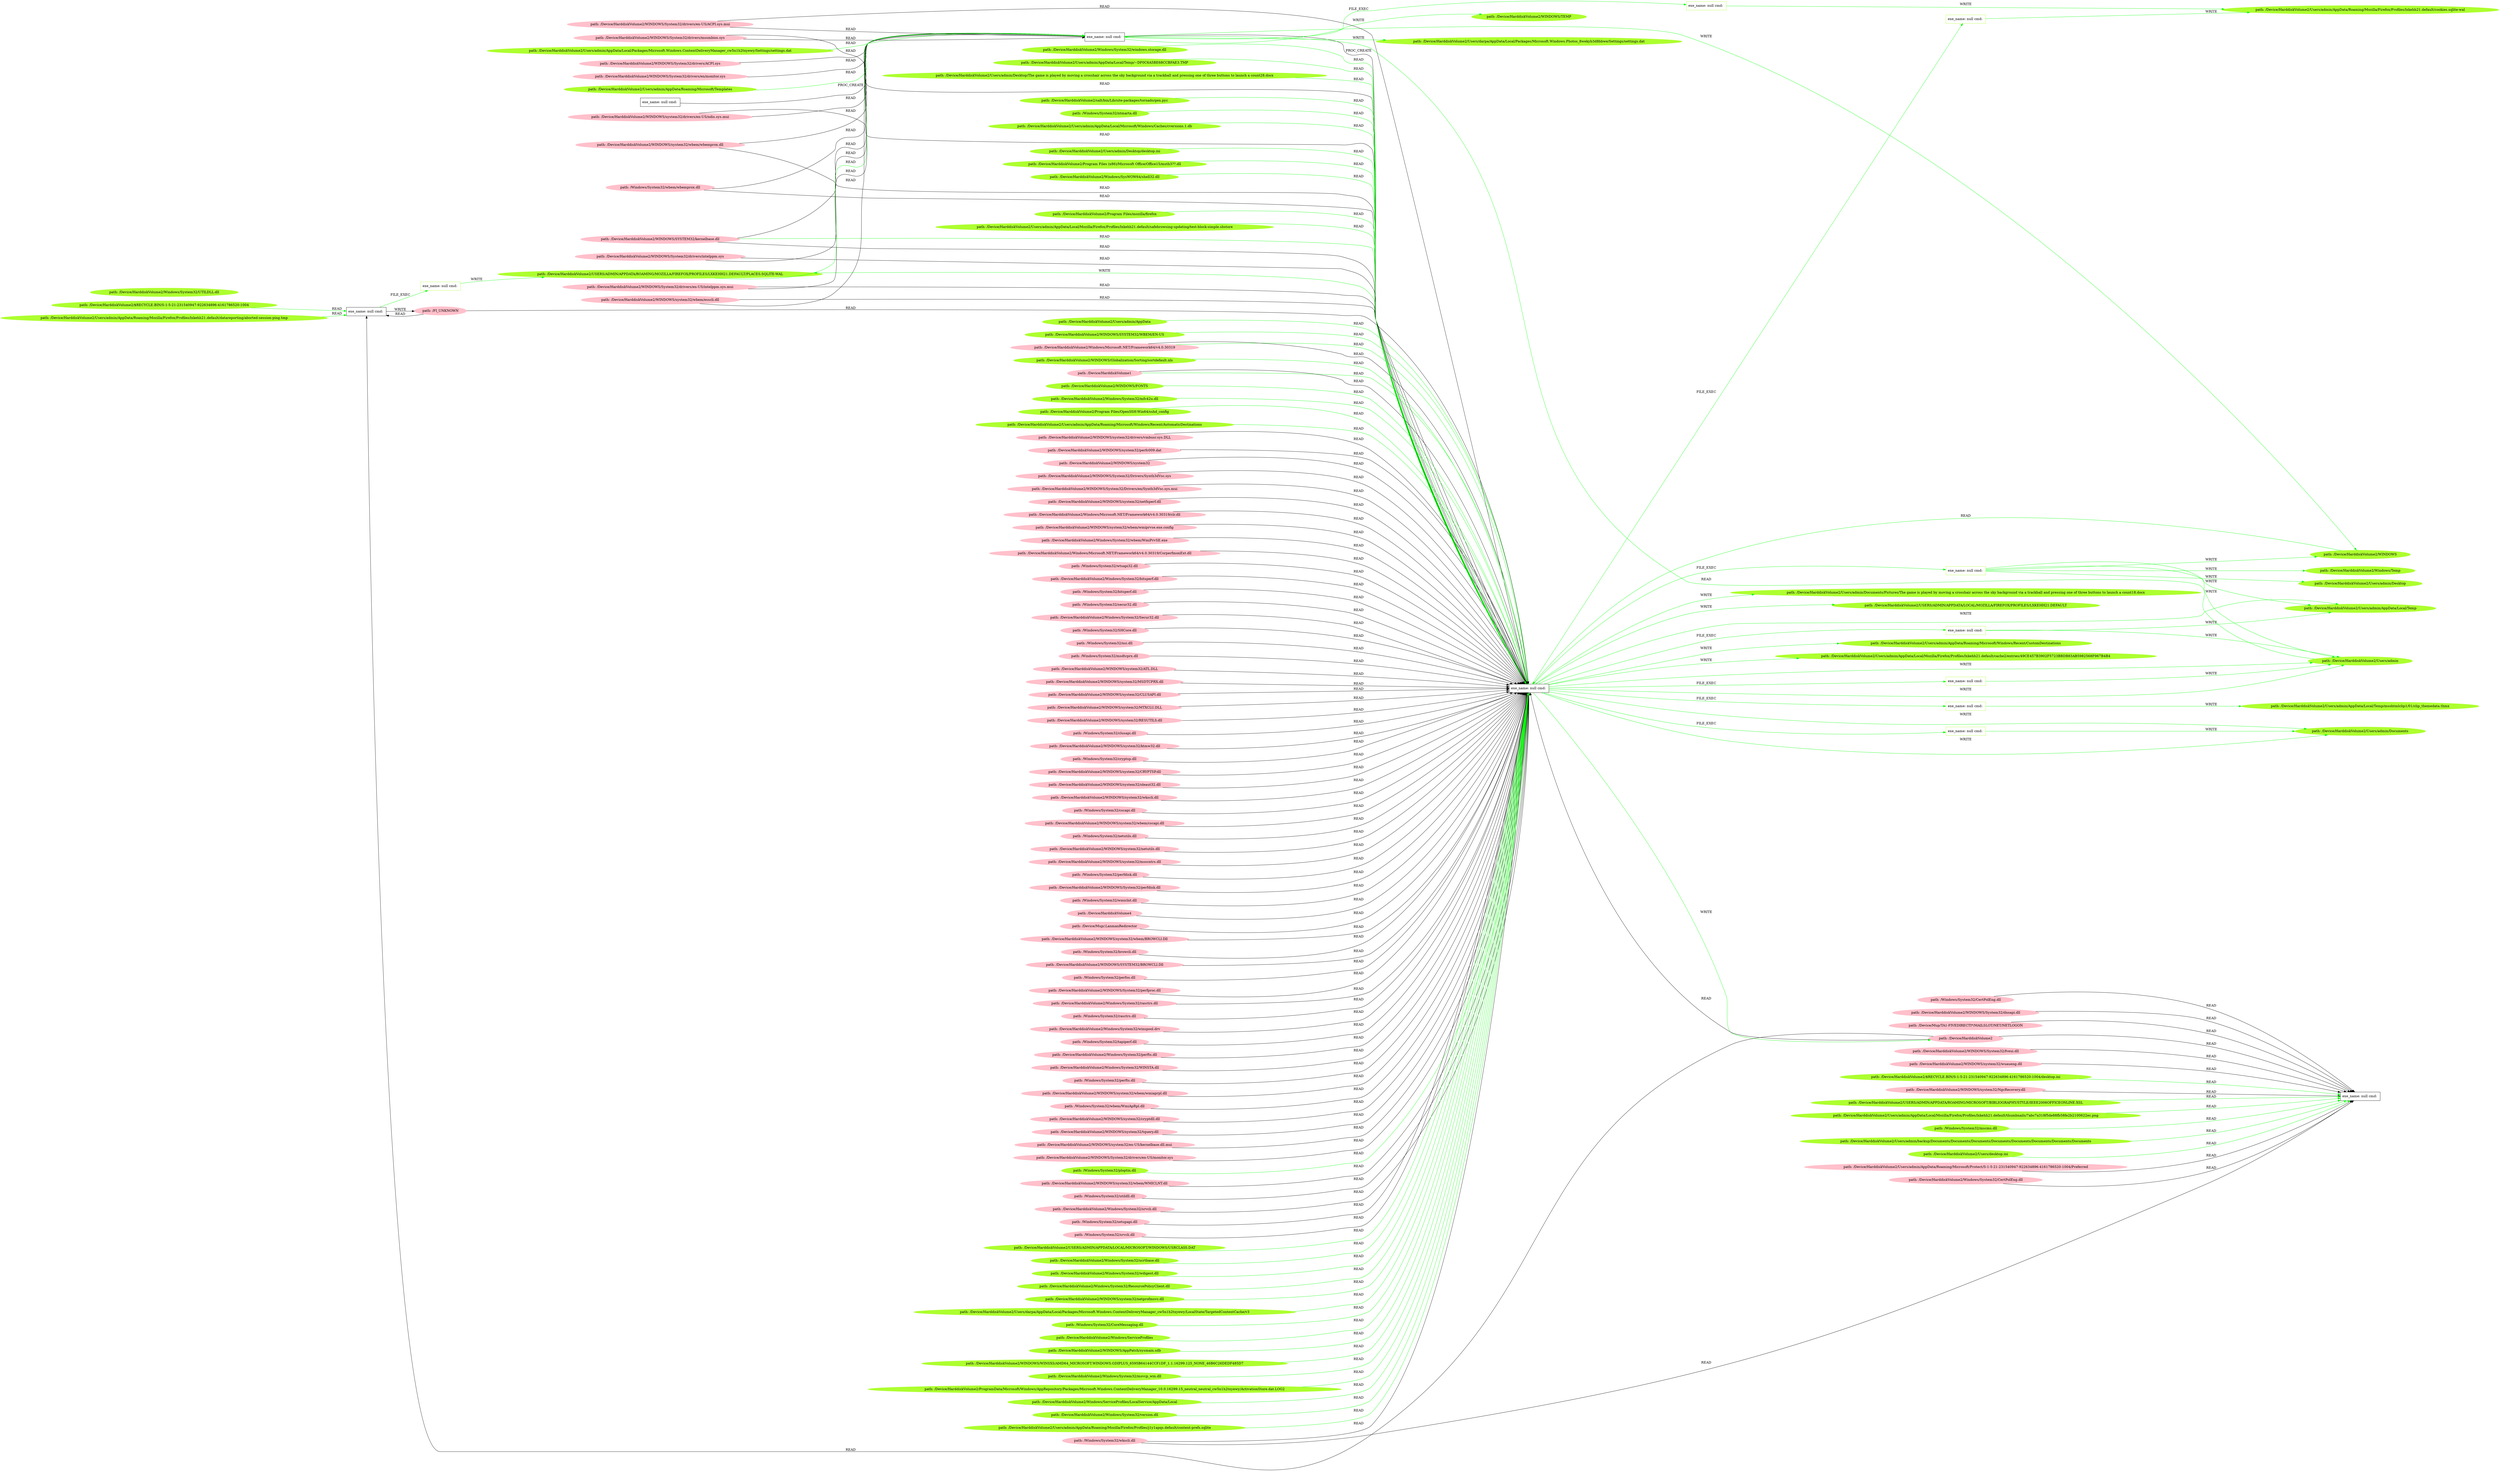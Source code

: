 digraph {
	rankdir=LR
	25 [label="exe_name: null cmd: " color=black shape=box style=solid]
	226 [label="exe_name: null cmd: " color=greenyellow shape=box style=solid]
	25 -> 226 [label=FILE_EXEC color=green]
	26 [label="exe_name: null cmd: " color=black shape=box style=solid]
	229 [label="exe_name: null cmd: " color=greenyellow shape=box style=solid]
	26 -> 229 [label=FILE_EXEC color=green]
	32 [label="exe_name: null cmd: " color=black shape=box style=solid]
	246 [label="exe_name: null cmd: " color=greenyellow shape=box style=solid]
	32 -> 246 [label=FILE_EXEC color=green]
	32 [label="exe_name: null cmd: " color=black shape=box style=solid]
	253 [label="exe_name: null cmd: " color=greenyellow shape=box style=solid]
	32 -> 253 [label=FILE_EXEC color=green]
	32 [label="exe_name: null cmd: " color=black shape=box style=solid]
	257 [label="exe_name: null cmd: " color=greenyellow shape=box style=solid]
	32 -> 257 [label=FILE_EXEC color=green]
	32 [label="exe_name: null cmd: " color=black shape=box style=solid]
	284 [label="exe_name: null cmd: " color=greenyellow shape=box style=solid]
	32 -> 284 [label=FILE_EXEC color=green]
	32 [label="exe_name: null cmd: " color=black shape=box style=solid]
	291 [label="exe_name: null cmd: " color=greenyellow shape=box style=solid]
	32 -> 291 [label=FILE_EXEC color=green]
	32 [label="exe_name: null cmd: " color=black shape=box style=solid]
	300 [label="exe_name: null cmd: " color=greenyellow shape=box style=solid]
	32 -> 300 [label=FILE_EXEC color=green]
	298 [label="path: /Device/HarddiskVolume2/Users/admin/AppData" color=greenyellow shape=oval style=filled]
	32 [label="exe_name: null cmd: " color=black shape=box style=solid]
	298 -> 32 [label=READ color=green]
	224 [label="path: /Device/HarddiskVolume2/$RECYCLE.BIN/S-1-5-21-231540947-922634896-4161786520-1004" color=greenyellow shape=oval style=filled]
	25 [label="exe_name: null cmd: " color=black shape=box style=solid]
	224 -> 25 [label=READ color=green]
	199 [label="path: /Device/HarddiskVolume2/WINDOWS/SYSTEM32/kernelbase.dll" color=pink shape=oval style=filled]
	32 [label="exe_name: null cmd: " color=black shape=box style=solid]
	199 -> 32 [label=READ color=green]
	282 [label="path: /Device/HarddiskVolume2/WINDOWS/SYSTEM32/WBEM/EN-US" color=greenyellow shape=oval style=filled]
	32 [label="exe_name: null cmd: " color=black shape=box style=solid]
	282 -> 32 [label=READ color=green]
	87 [label="exe_name: null cmd: " color=black shape=box style=solid]
	26 [label="exe_name: null cmd: " color=black shape=box style=solid]
	87 -> 26 [label=PROC_CREATE color=black]
	235 [label="path: /Device/HarddiskVolume2/Users/admin/AppData/Local/Packages/Microsoft.Windows.ContentDeliveryManager_cw5n1h2txyewy/Settings/settings.dat" color=greenyellow shape=oval style=filled]
	26 [label="exe_name: null cmd: " color=black shape=box style=solid]
	235 -> 26 [label=READ color=green]
	57 [label="path: /Device/HarddiskVolume2/Windows/Microsoft.NET/Framework64/v4.0.30319" color=pink shape=oval style=filled]
	32 [label="exe_name: null cmd: " color=black shape=box style=solid]
	57 -> 32 [label=READ color=green]
	162 [label="path: /Device/HarddiskVolume2/WINDOWS/system32/wbem/wbemprox.dll" color=pink shape=oval style=filled]
	26 [label="exe_name: null cmd: " color=black shape=box style=solid]
	162 -> 26 [label=READ color=black]
	178 [label="path: /Windows/System32/wbem/wbemprox.dll" color=pink shape=oval style=filled]
	26 [label="exe_name: null cmd: " color=black shape=box style=solid]
	178 -> 26 [label=READ color=black]
	199 [label="path: /Device/HarddiskVolume2/WINDOWS/SYSTEM32/kernelbase.dll" color=pink shape=oval style=filled]
	26 [label="exe_name: null cmd: " color=black shape=box style=solid]
	199 -> 26 [label=READ color=black]
	205 [label="path: /Device/HarddiskVolume2/WINDOWS/System32/drivers/en-US/ACPI.sys.mui" color=pink shape=oval style=filled]
	26 [label="exe_name: null cmd: " color=black shape=box style=solid]
	205 -> 26 [label=READ color=black]
	208 [label="path: /Device/HarddiskVolume2/WINDOWS/System32/drivers/ACPI.sys" color=pink shape=oval style=filled]
	26 [label="exe_name: null cmd: " color=black shape=box style=solid]
	208 -> 26 [label=READ color=black]
	149 [label="path: /Device/HarddiskVolume2/WINDOWS/System32/drivers/mssmbios.sys" color=pink shape=oval style=filled]
	26 [label="exe_name: null cmd: " color=black shape=box style=solid]
	149 -> 26 [label=READ color=black]
	170 [label="path: /Device/HarddiskVolume2/WINDOWS/system32/drivers/en-US/ndis.sys.mui" color=pink shape=oval style=filled]
	26 [label="exe_name: null cmd: " color=black shape=box style=solid]
	170 -> 26 [label=READ color=black]
	168 [label="path: /Device/HarddiskVolume2/WINDOWS/System32/drivers/intelppm.sys" color=pink shape=oval style=filled]
	26 [label="exe_name: null cmd: " color=black shape=box style=solid]
	168 -> 26 [label=READ color=black]
	203 [label="path: /Device/HarddiskVolume2/WINDOWS/System32/drivers/en-US/intelppm.sys.mui" color=pink shape=oval style=filled]
	26 [label="exe_name: null cmd: " color=black shape=box style=solid]
	203 -> 26 [label=READ color=black]
	166 [label="path: /Device/HarddiskVolume2/WINDOWS/System32/drivers/en/monitor.sys" color=pink shape=oval style=filled]
	26 [label="exe_name: null cmd: " color=black shape=box style=solid]
	166 -> 26 [label=READ color=black]
	222 [label="path: /Device/HarddiskVolume2/Users/admin/backup/Documents/Documents/Documents/Documents/Documents/Documents/Documents/Documents" color=greenyellow shape=oval style=filled]
	24 [label="exe_name: null cmd: " color=black shape=box style=solid]
	222 -> 24 [label=READ color=green]
	283 [label="path: /Device/HarddiskVolume2/WINDOWS/Globalization/Sorting/sortdefault.nls" color=greenyellow shape=oval style=filled]
	32 [label="exe_name: null cmd: " color=black shape=box style=solid]
	283 -> 32 [label=READ color=green]
	196 [label="path: /Device/HarddiskVolume2" color=pink shape=oval style=filled]
	24 [label="exe_name: null cmd: " color=black shape=box style=solid]
	196 -> 24 [label=READ color=black]
	78 [label="path: /Device/HarddiskVolume1" color=pink shape=oval style=filled]
	32 [label="exe_name: null cmd: " color=black shape=box style=solid]
	78 -> 32 [label=READ color=green]
	174 [label="path: /Device/HarddiskVolume2/WINDOWS/system32/wbem/esscli.dll" color=pink shape=oval style=filled]
	26 [label="exe_name: null cmd: " color=black shape=box style=solid]
	174 -> 26 [label=READ color=black]
	218 [label="path: /Device/HarddiskVolume2/Users/desktop.ini" color=greenyellow shape=oval style=filled]
	24 [label="exe_name: null cmd: " color=black shape=box style=solid]
	218 -> 24 [label=READ color=green]
	210 [label="path: /Device/HarddiskVolume2/Users/admin/AppData/Roaming/Microsoft/Protect/S-1-5-21-231540947-922634896-4161786520-1004/Preferred" color=pink shape=oval style=filled]
	24 [label="exe_name: null cmd: " color=black shape=box style=solid]
	210 -> 24 [label=READ color=black]
	260 [label="path: /Device/HarddiskVolume2/WINDOWS/FONTS" color=greenyellow shape=oval style=filled]
	32 [label="exe_name: null cmd: " color=black shape=box style=solid]
	260 -> 32 [label=READ color=green]
	294 [label="path: /Device/HarddiskVolume2/Windows/System32/mfc42u.dll" color=greenyellow shape=oval style=filled]
	32 [label="exe_name: null cmd: " color=black shape=box style=solid]
	294 -> 32 [label=READ color=green]
	287 [label="path: /Device/HarddiskVolume2/Program Files/OpenSSH-Win64/sshd_config" color=greenyellow shape=oval style=filled]
	32 [label="exe_name: null cmd: " color=black shape=box style=solid]
	287 -> 32 [label=READ color=green]
	68 [label="path: /Device/HarddiskVolume2/Windows/System32/CertPolEng.dll" color=pink shape=oval style=filled]
	24 [label="exe_name: null cmd: " color=black shape=box style=solid]
	68 -> 24 [label=READ color=black]
	72 [label="path: /Windows/System32/CertPolEng.dll" color=pink shape=oval style=filled]
	24 [label="exe_name: null cmd: " color=black shape=box style=solid]
	72 -> 24 [label=READ color=black]
	192 [label="path: /Device/HarddiskVolume2/WINDOWS/System32/dnsapi.dll" color=pink shape=oval style=filled]
	24 [label="exe_name: null cmd: " color=black shape=box style=solid]
	192 -> 24 [label=READ color=black]
	118 [label="path: /Device/HarddiskVolume2/WINDOWS/System32/fveui.dll" color=pink shape=oval style=filled]
	24 [label="exe_name: null cmd: " color=black shape=box style=solid]
	118 -> 24 [label=READ color=black]
	116 [label="path: /Device/HarddiskVolume2/WINDOWS/system32/wuaueng.dll" color=pink shape=oval style=filled]
	24 [label="exe_name: null cmd: " color=black shape=box style=solid]
	116 -> 24 [label=READ color=black]
	114 [label="path: /Device/HarddiskVolume2/WINDOWS/system32/NgcRecovery.dll" color=pink shape=oval style=filled]
	24 [label="exe_name: null cmd: " color=black shape=box style=solid]
	114 -> 24 [label=READ color=black]
	201 [label="path: /Windows/System32/wkscli.dll" color=pink shape=oval style=filled]
	24 [label="exe_name: null cmd: " color=black shape=box style=solid]
	201 -> 24 [label=READ color=black]
	157 [label="path: /Device/Mup/TA1-FIVEDIRECTI*/MAILSLOT/NET/NETLOGON" color=pink shape=oval style=filled]
	24 [label="exe_name: null cmd: " color=black shape=box style=solid]
	157 -> 24 [label=READ color=black]
	26 [label="exe_name: null cmd: " color=black shape=box style=solid]
	32 [label="exe_name: null cmd: " color=black shape=box style=solid]
	26 -> 32 [label=PROC_CREATE color=black]
	242 [label="path: /Device/HarddiskVolume2/Users/admin/AppData/Roaming/Microsoft/Windows/Recent/AutomaticDestinations" color=greenyellow shape=oval style=filled]
	32 [label="exe_name: null cmd: " color=black shape=box style=solid]
	242 -> 32 [label=READ color=green]
	196 [label="path: /Device/HarddiskVolume2" color=pink shape=oval style=filled]
	25 [label="exe_name: null cmd: " color=black shape=box style=solid]
	196 -> 25 [label=READ color=black]
	223 [label="path: /Device/HarddiskVolume2/$RECYCLE.BIN/S-1-5-21-231540947-922634896-4161786520-1004/desktop.ini" color=greenyellow shape=oval style=filled]
	24 [label="exe_name: null cmd: " color=black shape=box style=solid]
	223 -> 24 [label=READ color=green]
	25 [label="exe_name: null cmd: " color=black shape=box style=solid]
	180 [label="path: /FI_UNKNOWN" color=pink shape=oval style=filled]
	25 -> 180 [label=WRITE color=black]
	180 [label="path: /FI_UNKNOWN" color=pink shape=oval style=filled]
	25 [label="exe_name: null cmd: " color=black shape=box style=solid]
	180 -> 25 [label=READ color=black]
	231 [label="path: /Device/HarddiskVolume2/WINDOWS" color=greenyellow shape=oval style=filled]
	32 [label="exe_name: null cmd: " color=black shape=box style=solid]
	231 -> 32 [label=READ color=green]
	23 [label="path: /Device/HarddiskVolume2/WINDOWS/system32/drivers/vmbusr.sys.DLL" color=pink shape=oval style=filled]
	32 [label="exe_name: null cmd: " color=black shape=box style=solid]
	23 -> 32 [label=READ color=black]
	13 [label="path: /Device/HarddiskVolume2/WINDOWS/system32/perfc009.dat" color=pink shape=oval style=filled]
	32 [label="exe_name: null cmd: " color=black shape=box style=solid]
	13 -> 32 [label=READ color=black]
	123 [label="path: /Device/HarddiskVolume2/WINDOWS/system32" color=pink shape=oval style=filled]
	32 [label="exe_name: null cmd: " color=black shape=box style=solid]
	123 -> 32 [label=READ color=black]
	40 [label="path: /Device/HarddiskVolume2/WINDOWS/System32/Drivers/Synth3dVsc.sys" color=pink shape=oval style=filled]
	32 [label="exe_name: null cmd: " color=black shape=box style=solid]
	40 -> 32 [label=READ color=black]
	18 [label="path: /Device/HarddiskVolume2/WINDOWS/System32/Drivers/en/Synth3dVsc.sys.mui" color=pink shape=oval style=filled]
	32 [label="exe_name: null cmd: " color=black shape=box style=solid]
	18 -> 32 [label=READ color=black]
	51 [label="path: /Device/HarddiskVolume2/WINDOWS/system32/netfxperf.dll" color=pink shape=oval style=filled]
	32 [label="exe_name: null cmd: " color=black shape=box style=solid]
	51 -> 32 [label=READ color=black]
	37 [label="path: /Device/HarddiskVolume2/Windows/Microsoft.NET/Framework64/v4.0.30319/clr.dll" color=pink shape=oval style=filled]
	32 [label="exe_name: null cmd: " color=black shape=box style=solid]
	37 -> 32 [label=READ color=black]
	112 [label="path: /Device/HarddiskVolume2/WINDOWS/system32/wbem/wmiprvse.exe.config" color=pink shape=oval style=filled]
	32 [label="exe_name: null cmd: " color=black shape=box style=solid]
	112 -> 32 [label=READ color=black]
	12 [label="path: /Device/HarddiskVolume2/Windows/System32/wbem/WmiPrvSE.exe" color=pink shape=oval style=filled]
	32 [label="exe_name: null cmd: " color=black shape=box style=solid]
	12 -> 32 [label=READ color=black]
	57 [label="path: /Device/HarddiskVolume2/Windows/Microsoft.NET/Framework64/v4.0.30319" color=pink shape=oval style=filled]
	32 [label="exe_name: null cmd: " color=black shape=box style=solid]
	57 -> 32 [label=READ color=black]
	125 [label="path: /Device/HarddiskVolume2/Windows/Microsoft.NET/Framework64/v4.0.30319/CorperfmonExt.dll" color=pink shape=oval style=filled]
	32 [label="exe_name: null cmd: " color=black shape=box style=solid]
	125 -> 32 [label=READ color=black]
	3 [label="path: /Windows/System32/wtsapi32.dll" color=pink shape=oval style=filled]
	32 [label="exe_name: null cmd: " color=black shape=box style=solid]
	3 -> 32 [label=READ color=black]
	103 [label="path: /Device/HarddiskVolume2/Windows/System32/bitsperf.dll" color=pink shape=oval style=filled]
	32 [label="exe_name: null cmd: " color=black shape=box style=solid]
	103 -> 32 [label=READ color=black]
	135 [label="path: /Windows/System32/bitsperf.dll" color=pink shape=oval style=filled]
	32 [label="exe_name: null cmd: " color=black shape=box style=solid]
	135 -> 32 [label=READ color=black]
	98 [label="path: /Windows/System32/secur32.dll" color=pink shape=oval style=filled]
	32 [label="exe_name: null cmd: " color=black shape=box style=solid]
	98 -> 32 [label=READ color=black]
	139 [label="path: /Device/HarddiskVolume2/Windows/System32/Secur32.dll" color=pink shape=oval style=filled]
	32 [label="exe_name: null cmd: " color=black shape=box style=solid]
	139 -> 32 [label=READ color=black]
	137 [label="path: /Windows/System32/SHCore.dll" color=pink shape=oval style=filled]
	32 [label="exe_name: null cmd: " color=black shape=box style=solid]
	137 -> 32 [label=READ color=black]
	61 [label="path: /Windows/System32/nsi.dll" color=pink shape=oval style=filled]
	32 [label="exe_name: null cmd: " color=black shape=box style=solid]
	61 -> 32 [label=READ color=black]
	88 [label="path: /Windows/System32/msdtcprx.dll" color=pink shape=oval style=filled]
	32 [label="exe_name: null cmd: " color=black shape=box style=solid]
	88 -> 32 [label=READ color=black]
	148 [label="path: /Device/HarddiskVolume2/WINDOWS/system32/ATL.DLL" color=pink shape=oval style=filled]
	32 [label="exe_name: null cmd: " color=black shape=box style=solid]
	148 -> 32 [label=READ color=black]
	49 [label="path: /Device/HarddiskVolume2/WINDOWS/system32/MSDTCPRX.dll" color=pink shape=oval style=filled]
	32 [label="exe_name: null cmd: " color=black shape=box style=solid]
	49 -> 32 [label=READ color=black]
	15 [label="path: /Device/HarddiskVolume2/WINDOWS/system32/CLUSAPI.dll" color=pink shape=oval style=filled]
	32 [label="exe_name: null cmd: " color=black shape=box style=solid]
	15 -> 32 [label=READ color=black]
	56 [label="path: /Device/HarddiskVolume2/WINDOWS/system32/MTXCLU.DLL" color=pink shape=oval style=filled]
	32 [label="exe_name: null cmd: " color=black shape=box style=solid]
	56 -> 32 [label=READ color=black]
	60 [label="path: /Device/HarddiskVolume2/WINDOWS/system32/RESUTILS.dll" color=pink shape=oval style=filled]
	32 [label="exe_name: null cmd: " color=black shape=box style=solid]
	60 -> 32 [label=READ color=black]
	106 [label="path: /Windows/System32/clusapi.dll" color=pink shape=oval style=filled]
	32 [label="exe_name: null cmd: " color=black shape=box style=solid]
	106 -> 32 [label=READ color=black]
	110 [label="path: /Device/HarddiskVolume2/WINDOWS/system32/ktmw32.dll" color=pink shape=oval style=filled]
	32 [label="exe_name: null cmd: " color=black shape=box style=solid]
	110 -> 32 [label=READ color=black]
	124 [label="path: /Windows/System32/cryptsp.dll" color=pink shape=oval style=filled]
	32 [label="exe_name: null cmd: " color=black shape=box style=solid]
	124 -> 32 [label=READ color=black]
	132 [label="path: /Device/HarddiskVolume2/WINDOWS/system32/CRYPTSP.dll" color=pink shape=oval style=filled]
	32 [label="exe_name: null cmd: " color=black shape=box style=solid]
	132 -> 32 [label=READ color=black]
	136 [label="path: /Device/HarddiskVolume2/WINDOWS/system32/oleaut32.dll" color=pink shape=oval style=filled]
	32 [label="exe_name: null cmd: " color=black shape=box style=solid]
	136 -> 32 [label=READ color=black]
	199 [label="path: /Device/HarddiskVolume2/WINDOWS/SYSTEM32/kernelbase.dll" color=pink shape=oval style=filled]
	32 [label="exe_name: null cmd: " color=black shape=box style=solid]
	199 -> 32 [label=READ color=black]
	173 [label="path: /Device/HarddiskVolume2/WINDOWS/system32/wkscli.dll" color=pink shape=oval style=filled]
	32 [label="exe_name: null cmd: " color=black shape=box style=solid]
	173 -> 32 [label=READ color=black]
	201 [label="path: /Windows/System32/wkscli.dll" color=pink shape=oval style=filled]
	32 [label="exe_name: null cmd: " color=black shape=box style=solid]
	201 -> 32 [label=READ color=black]
	14 [label="path: /Windows/System32/cscapi.dll" color=pink shape=oval style=filled]
	32 [label="exe_name: null cmd: " color=black shape=box style=solid]
	14 -> 32 [label=READ color=black]
	69 [label="path: /Device/HarddiskVolume2/WINDOWS/system32/wbem/cscapi.dll" color=pink shape=oval style=filled]
	32 [label="exe_name: null cmd: " color=black shape=box style=solid]
	69 -> 32 [label=READ color=black]
	117 [label="path: /Windows/System32/netutils.dll" color=pink shape=oval style=filled]
	32 [label="exe_name: null cmd: " color=black shape=box style=solid]
	117 -> 32 [label=READ color=black]
	67 [label="path: /Device/HarddiskVolume2/WINDOWS/system32/netutils.dll" color=pink shape=oval style=filled]
	32 [label="exe_name: null cmd: " color=black shape=box style=solid]
	67 -> 32 [label=READ color=black]
	48 [label="path: /Device/HarddiskVolume2/WINDOWS/system32/msscntrs.dll" color=pink shape=oval style=filled]
	32 [label="exe_name: null cmd: " color=black shape=box style=solid]
	48 -> 32 [label=READ color=black]
	122 [label="path: /Windows/System32/perfdisk.dll" color=pink shape=oval style=filled]
	32 [label="exe_name: null cmd: " color=black shape=box style=solid]
	122 -> 32 [label=READ color=black]
	31 [label="path: /Device/HarddiskVolume2/WINDOWS/System32/perfdisk.dll" color=pink shape=oval style=filled]
	32 [label="exe_name: null cmd: " color=black shape=box style=solid]
	31 -> 32 [label=READ color=black]
	105 [label="path: /Windows/System32/wmiclnt.dll" color=pink shape=oval style=filled]
	32 [label="exe_name: null cmd: " color=black shape=box style=solid]
	105 -> 32 [label=READ color=black]
	78 [label="path: /Device/HarddiskVolume1" color=pink shape=oval style=filled]
	32 [label="exe_name: null cmd: " color=black shape=box style=solid]
	78 -> 32 [label=READ color=black]
	126 [label="path: /Device/HarddiskVolume4" color=pink shape=oval style=filled]
	32 [label="exe_name: null cmd: " color=black shape=box style=solid]
	126 -> 32 [label=READ color=black]
	196 [label="path: /Device/HarddiskVolume2" color=pink shape=oval style=filled]
	32 [label="exe_name: null cmd: " color=black shape=box style=solid]
	196 -> 32 [label=READ color=black]
	16 [label="path: /Device/Mup/;LanmanRedirector" color=pink shape=oval style=filled]
	32 [label="exe_name: null cmd: " color=black shape=box style=solid]
	16 -> 32 [label=READ color=black]
	180 [label="path: /FI_UNKNOWN" color=pink shape=oval style=filled]
	32 [label="exe_name: null cmd: " color=black shape=box style=solid]
	180 -> 32 [label=READ color=black]
	131 [label="path: /Device/HarddiskVolume2/WINDOWS/system32/wbem/BROWCLI.Dll" color=pink shape=oval style=filled]
	32 [label="exe_name: null cmd: " color=black shape=box style=solid]
	131 -> 32 [label=READ color=black]
	101 [label="path: /Windows/System32/browcli.dll" color=pink shape=oval style=filled]
	32 [label="exe_name: null cmd: " color=black shape=box style=solid]
	101 -> 32 [label=READ color=black]
	104 [label="path: /Device/HarddiskVolume2/WINDOWS/SYSTEM32/BROWCLI.Dll" color=pink shape=oval style=filled]
	32 [label="exe_name: null cmd: " color=black shape=box style=solid]
	104 -> 32 [label=READ color=black]
	2 [label="path: /Windows/System32/perfos.dll" color=pink shape=oval style=filled]
	32 [label="exe_name: null cmd: " color=black shape=box style=solid]
	2 -> 32 [label=READ color=black]
	188 [label="path: /Device/HarddiskVolume2/WINDOWS/System32/perfproc.dll" color=pink shape=oval style=filled]
	32 [label="exe_name: null cmd: " color=black shape=box style=solid]
	188 -> 32 [label=READ color=black]
	44 [label="path: /Device/HarddiskVolume2/Windows/System32/rasctrs.dll" color=pink shape=oval style=filled]
	32 [label="exe_name: null cmd: " color=black shape=box style=solid]
	44 -> 32 [label=READ color=black]
	83 [label="path: /Windows/System32/rasctrs.dll" color=pink shape=oval style=filled]
	32 [label="exe_name: null cmd: " color=black shape=box style=solid]
	83 -> 32 [label=READ color=black]
	50 [label="path: /Device/HarddiskVolume2/Windows/System32/winspool.drv" color=pink shape=oval style=filled]
	32 [label="exe_name: null cmd: " color=black shape=box style=solid]
	50 -> 32 [label=READ color=black]
	134 [label="path: /Windows/System32/tapiperf.dll" color=pink shape=oval style=filled]
	32 [label="exe_name: null cmd: " color=black shape=box style=solid]
	134 -> 32 [label=READ color=black]
	29 [label="path: /Device/HarddiskVolume2/Windows/System32/perfts.dll" color=pink shape=oval style=filled]
	32 [label="exe_name: null cmd: " color=black shape=box style=solid]
	29 -> 32 [label=READ color=black]
	58 [label="path: /Device/HarddiskVolume2/Windows/System32/WINSTA.dll" color=pink shape=oval style=filled]
	32 [label="exe_name: null cmd: " color=black shape=box style=solid]
	58 -> 32 [label=READ color=black]
	102 [label="path: /Windows/System32/perfts.dll" color=pink shape=oval style=filled]
	32 [label="exe_name: null cmd: " color=black shape=box style=solid]
	102 -> 32 [label=READ color=black]
	27 [label="path: /Device/HarddiskVolume2/WINDOWS/system32/wbem/wmiaprpl.dll" color=pink shape=oval style=filled]
	32 [label="exe_name: null cmd: " color=black shape=box style=solid]
	27 -> 32 [label=READ color=black]
	147 [label="path: /Windows/System32/wbem/WmiApRpl.dll" color=pink shape=oval style=filled]
	32 [label="exe_name: null cmd: " color=black shape=box style=solid]
	147 -> 32 [label=READ color=black]
	96 [label="path: /Device/HarddiskVolume2/WINDOWS/system32/cryptdll.dll" color=pink shape=oval style=filled]
	32 [label="exe_name: null cmd: " color=black shape=box style=solid]
	96 -> 32 [label=READ color=black]
	97 [label="path: /Device/HarddiskVolume2/WINDOWS/system32/tquery.dll" color=pink shape=oval style=filled]
	32 [label="exe_name: null cmd: " color=black shape=box style=solid]
	97 -> 32 [label=READ color=black]
	219 [label="path: /Device/HarddiskVolume2/USERS/ADMIN/APPDATA/ROAMING/MICROSOFT/BIBLIOGRAPHY/STYLE/IEEE2006OFFICEONLINE.XSL" color=greenyellow shape=oval style=filled]
	24 [label="exe_name: null cmd: " color=black shape=box style=solid]
	219 -> 24 [label=READ color=green]
	174 [label="path: /Device/HarddiskVolume2/WINDOWS/system32/wbem/esscli.dll" color=pink shape=oval style=filled]
	32 [label="exe_name: null cmd: " color=black shape=box style=solid]
	174 -> 32 [label=READ color=black]
	162 [label="path: /Device/HarddiskVolume2/WINDOWS/system32/wbem/wbemprox.dll" color=pink shape=oval style=filled]
	32 [label="exe_name: null cmd: " color=black shape=box style=solid]
	162 -> 32 [label=READ color=black]
	178 [label="path: /Windows/System32/wbem/wbemprox.dll" color=pink shape=oval style=filled]
	32 [label="exe_name: null cmd: " color=black shape=box style=solid]
	178 -> 32 [label=READ color=black]
	153 [label="path: /Device/HarddiskVolume2/WINDOWS/system32/en-US/kernelbase.dll.mui" color=pink shape=oval style=filled]
	32 [label="exe_name: null cmd: " color=black shape=box style=solid]
	153 -> 32 [label=READ color=black]
	205 [label="path: /Device/HarddiskVolume2/WINDOWS/System32/drivers/en-US/ACPI.sys.mui" color=pink shape=oval style=filled]
	32 [label="exe_name: null cmd: " color=black shape=box style=solid]
	205 -> 32 [label=READ color=black]
	149 [label="path: /Device/HarddiskVolume2/WINDOWS/System32/drivers/mssmbios.sys" color=pink shape=oval style=filled]
	32 [label="exe_name: null cmd: " color=black shape=box style=solid]
	149 -> 32 [label=READ color=black]
	170 [label="path: /Device/HarddiskVolume2/WINDOWS/system32/drivers/en-US/ndis.sys.mui" color=pink shape=oval style=filled]
	32 [label="exe_name: null cmd: " color=black shape=box style=solid]
	170 -> 32 [label=READ color=black]
	161 [label="path: /Device/HarddiskVolume2/WINDOWS/System32/drivers/en-US/monitor.sys" color=pink shape=oval style=filled]
	32 [label="exe_name: null cmd: " color=black shape=box style=solid]
	161 -> 32 [label=READ color=black]
	168 [label="path: /Device/HarddiskVolume2/WINDOWS/System32/drivers/intelppm.sys" color=pink shape=oval style=filled]
	32 [label="exe_name: null cmd: " color=black shape=box style=solid]
	168 -> 32 [label=READ color=black]
	203 [label="path: /Device/HarddiskVolume2/WINDOWS/System32/drivers/en-US/intelppm.sys.mui" color=pink shape=oval style=filled]
	32 [label="exe_name: null cmd: " color=black shape=box style=solid]
	203 -> 32 [label=READ color=black]
	240 [label="path: /Windows/System32/ploptin.dll" color=greenyellow shape=oval style=filled]
	32 [label="exe_name: null cmd: " color=black shape=box style=solid]
	240 -> 32 [label=READ color=green]
	99 [label="path: /Device/HarddiskVolume2/WINDOWS/system32/wbem/WMICLNT.dll" color=pink shape=oval style=filled]
	32 [label="exe_name: null cmd: " color=black shape=box style=solid]
	99 -> 32 [label=READ color=black]
	75 [label="path: /Windows/System32/utildll.dll" color=pink shape=oval style=filled]
	32 [label="exe_name: null cmd: " color=black shape=box style=solid]
	75 -> 32 [label=READ color=black]
	34 [label="path: /Device/HarddiskVolume2/Windows/System32/srvcli.dll" color=pink shape=oval style=filled]
	32 [label="exe_name: null cmd: " color=black shape=box style=solid]
	34 -> 32 [label=READ color=black]
	54 [label="path: /Windows/System32/setupapi.dll" color=pink shape=oval style=filled]
	32 [label="exe_name: null cmd: " color=black shape=box style=solid]
	54 -> 32 [label=READ color=black]
	108 [label="path: /Windows/System32/srvcli.dll" color=pink shape=oval style=filled]
	32 [label="exe_name: null cmd: " color=black shape=box style=solid]
	108 -> 32 [label=READ color=black]
	278 [label="path: /Device/HarddiskVolume2/USERS/ADMIN/APPDATA/LOCAL/MICROSOFT/WINDOWS/USRCLASS.DAT" color=greenyellow shape=oval style=filled]
	32 [label="exe_name: null cmd: " color=black shape=box style=solid]
	278 -> 32 [label=READ color=green]
	276 [label="path: /Device/HarddiskVolume2/Windows/System32/ucrtbase.dll" color=greenyellow shape=oval style=filled]
	32 [label="exe_name: null cmd: " color=black shape=box style=solid]
	276 -> 32 [label=READ color=green]
	263 [label="path: /Device/HarddiskVolume2/Windows/System32/wdigest.dll" color=greenyellow shape=oval style=filled]
	32 [label="exe_name: null cmd: " color=black shape=box style=solid]
	263 -> 32 [label=READ color=green]
	290 [label="path: /Device/HarddiskVolume2/Windows/System32/ResourcePolicyClient.dll" color=greenyellow shape=oval style=filled]
	32 [label="exe_name: null cmd: " color=black shape=box style=solid]
	290 -> 32 [label=READ color=green]
	238 [label="path: /Device/HarddiskVolume2/WINDOWS/system32/netprofmsvc.dll" color=greenyellow shape=oval style=filled]
	32 [label="exe_name: null cmd: " color=black shape=box style=solid]
	238 -> 32 [label=READ color=green]
	293 [label="path: /Device/HarddiskVolume2/Users/darpa/AppData/Local/Packages/Microsoft.Windows.ContentDeliveryManager_cw5n1h2txyewy/LocalState/TargetedContentCache/v3" color=greenyellow shape=oval style=filled]
	32 [label="exe_name: null cmd: " color=black shape=box style=solid]
	293 -> 32 [label=READ color=green]
	257 [label="exe_name: null cmd: " color=greenyellow shape=box style=solid]
	230 [label="path: /Device/HarddiskVolume2/Users/admin/AppData/Roaming/Mozilla/Firefox/Profiles/lxkehh21.default/cookies.sqlite-wal" color=greenyellow shape=oval style=filled]
	257 -> 230 [label=WRITE color=green]
	32 [label="exe_name: null cmd: " color=black shape=box style=solid]
	196 [label="path: /Device/HarddiskVolume2" color=pink shape=oval style=filled]
	32 -> 196 [label=WRITE color=green]
	221 [label="path: /Device/HarddiskVolume2/Users/admin/AppData/Local/Mozilla/Firefox/Profiles/lxkehh21.default/thumbnails/7abc7a318f5de88fb58fe2b2100622ec.png" color=greenyellow shape=oval style=filled]
	24 [label="exe_name: null cmd: " color=black shape=box style=solid]
	221 -> 24 [label=READ color=green]
	32 [label="exe_name: null cmd: " color=black shape=box style=solid]
	227 [label="path: /Device/HarddiskVolume2/USERS/ADMIN/APPDATA/ROAMING/MOZILLA/FIREFOX/PROFILES/LXKEHH21.DEFAULT/PLACES.SQLITE-WAL" color=greenyellow shape=oval style=filled]
	32 -> 227 [label=WRITE color=green]
	270 [label="path: /Windows/System32/CoreMessaging.dll" color=greenyellow shape=oval style=filled]
	32 [label="exe_name: null cmd: " color=black shape=box style=solid]
	270 -> 32 [label=READ color=green]
	26 [label="exe_name: null cmd: " color=black shape=box style=solid]
	236 [label="path: /Device/HarddiskVolume2/WINDOWS/TEMP" color=greenyellow shape=oval style=filled]
	26 -> 236 [label=WRITE color=green]
	26 [label="exe_name: null cmd: " color=black shape=box style=solid]
	228 [label="path: /Device/HarddiskVolume2/Users/darpa/AppData/Local/Packages/Microsoft.Windows.Photos_8wekyb3d8bbwe/Settings/settings.dat" color=greenyellow shape=oval style=filled]
	26 -> 228 [label=WRITE color=green]
	32 [label="exe_name: null cmd: " color=black shape=box style=solid]
	252 [label="path: /Device/HarddiskVolume2/Users/admin/Documents" color=greenyellow shape=oval style=filled]
	32 -> 252 [label=WRITE color=green]
	239 [label="path: /Device/HarddiskVolume2/Windows/ServiceProfiles" color=greenyellow shape=oval style=filled]
	32 [label="exe_name: null cmd: " color=black shape=box style=solid]
	239 -> 32 [label=READ color=green]
	232 [label="path: /Device/HarddiskVolume2/Users/admin/AppData/Roaming/Microsoft/Templates" color=greenyellow shape=oval style=filled]
	26 [label="exe_name: null cmd: " color=black shape=box style=solid]
	232 -> 26 [label=READ color=green]
	244 [label="path: /Device/HarddiskVolume2/WINDOWS/AppPatch/sysmain.sdb" color=greenyellow shape=oval style=filled]
	32 [label="exe_name: null cmd: " color=black shape=box style=solid]
	244 -> 32 [label=READ color=green]
	265 [label="path: /Device/HarddiskVolume2/WINDOWS/WINSXS/AMD64_MICROSOFT.WINDOWS.GDIPLUS_6595B64144CCF1DF_1.1.16299.125_NONE_46B6C26DEDF485D7" color=greenyellow shape=oval style=filled]
	32 [label="exe_name: null cmd: " color=black shape=box style=solid]
	265 -> 32 [label=READ color=green]
	32 [label="exe_name: null cmd: " color=black shape=box style=solid]
	252 [label="path: /Device/HarddiskVolume2/Users/admin/Documents" color=greenyellow shape=oval style=filled]
	32 -> 252 [label=WRITE color=green]
	271 [label="path: /Device/HarddiskVolume2/Windows/System32/msvcp_win.dll" color=greenyellow shape=oval style=filled]
	32 [label="exe_name: null cmd: " color=black shape=box style=solid]
	271 -> 32 [label=READ color=green]
	267 [label="path: /Device/HarddiskVolume2/ProgramData/Microsoft/Windows/AppRepository/Packages/Microsoft.Windows.ContentDeliveryManager_10.0.16299.15_neutral_neutral_cw5n1h2txyewy/ActivationStore.dat.LOG2" color=greenyellow shape=oval style=filled]
	32 [label="exe_name: null cmd: " color=black shape=box style=solid]
	267 -> 32 [label=READ color=green]
	279 [label="path: /Device/HarddiskVolume2/Windows/ServiceProfiles/LocalService/AppData/Local" color=greenyellow shape=oval style=filled]
	32 [label="exe_name: null cmd: " color=black shape=box style=solid]
	279 -> 32 [label=READ color=green]
	297 [label="path: /Device/HarddiskVolume2/Windows/System32/version.dll" color=greenyellow shape=oval style=filled]
	32 [label="exe_name: null cmd: " color=black shape=box style=solid]
	297 -> 32 [label=READ color=green]
	284 [label="exe_name: null cmd: " color=greenyellow shape=box style=solid]
	252 [label="path: /Device/HarddiskVolume2/Users/admin/Documents" color=greenyellow shape=oval style=filled]
	284 -> 252 [label=WRITE color=green]
	253 [label="exe_name: null cmd: " color=greenyellow shape=box style=solid]
	243 [label="path: /Device/HarddiskVolume2/Users/admin/AppData/Local/Temp" color=greenyellow shape=oval style=filled]
	253 -> 243 [label=WRITE color=green]
	253 [label="exe_name: null cmd: " color=greenyellow shape=box style=solid]
	233 [label="path: /Device/HarddiskVolume2/Users/admin" color=greenyellow shape=oval style=filled]
	253 -> 233 [label=WRITE color=green]
	280 [label="path: /Device/HarddiskVolume2/Users/admin/AppData/Roaming/Mozilla/Firefox/Profiles/j1y1apqs.default/content-prefs.sqlite" color=greenyellow shape=oval style=filled]
	32 [label="exe_name: null cmd: " color=black shape=box style=solid]
	280 -> 32 [label=READ color=green]
	32 [label="exe_name: null cmd: " color=black shape=box style=solid]
	233 [label="path: /Device/HarddiskVolume2/Users/admin" color=greenyellow shape=oval style=filled]
	32 -> 233 [label=WRITE color=green]
	273 [label="path: /Device/HarddiskVolume2/Windows/System32/windows.storage.dll" color=greenyellow shape=oval style=filled]
	32 [label="exe_name: null cmd: " color=black shape=box style=solid]
	273 -> 32 [label=READ color=green]
	264 [label="path: /Device/HarddiskVolume2/Users/admin/AppData/Local/Temp/~DF0C6A5BE68CCBFAE3.TMP" color=greenyellow shape=oval style=filled]
	32 [label="exe_name: null cmd: " color=black shape=box style=solid]
	264 -> 32 [label=READ color=green]
	300 [label="exe_name: null cmd: " color=greenyellow shape=box style=solid]
	301 [label="path: /Device/HarddiskVolume2/Users/admin/AppData/Local/Temp/msohtmlclip1/01/clip_themedata.thmx" color=greenyellow shape=oval style=filled]
	300 -> 301 [label=WRITE color=green]
	26 [label="exe_name: null cmd: " color=black shape=box style=solid]
	231 [label="path: /Device/HarddiskVolume2/WINDOWS" color=greenyellow shape=oval style=filled]
	26 -> 231 [label=WRITE color=green]
	269 [label="path: /Device/HarddiskVolume2/Users/admin/Desktop/The game is played by moving a crosshair across the sky background via a trackball and pressing one of three buttons to launch a count28.docx" color=greenyellow shape=oval style=filled]
	32 [label="exe_name: null cmd: " color=black shape=box style=solid]
	269 -> 32 [label=READ color=green]
	226 [label="exe_name: null cmd: " color=greenyellow shape=box style=solid]
	227 [label="path: /Device/HarddiskVolume2/USERS/ADMIN/APPDATA/ROAMING/MOZILLA/FIREFOX/PROFILES/LXKEHH21.DEFAULT/PLACES.SQLITE-WAL" color=greenyellow shape=oval style=filled]
	226 -> 227 [label=WRITE color=green]
	32 [label="exe_name: null cmd: " color=black shape=box style=solid]
	295 [label="path: /Device/HarddiskVolume2/Users/admin/Documents/Pictures/The game is played by moving a crosshair across the sky background via a trackball and pressing one of three buttons to launch a count18.docx" color=greenyellow shape=oval style=filled]
	32 -> 295 [label=WRITE color=green]
	229 [label="exe_name: null cmd: " color=greenyellow shape=box style=solid]
	230 [label="path: /Device/HarddiskVolume2/Users/admin/AppData/Roaming/Mozilla/Firefox/Profiles/lxkehh21.default/cookies.sqlite-wal" color=greenyellow shape=oval style=filled]
	229 -> 230 [label=WRITE color=green]
	227 [label="path: /Device/HarddiskVolume2/USERS/ADMIN/APPDATA/ROAMING/MOZILLA/FIREFOX/PROFILES/LXKEHH21.DEFAULT/PLACES.SQLITE-WAL" color=greenyellow shape=oval style=filled]
	26 [label="exe_name: null cmd: " color=black shape=box style=solid]
	227 -> 26 [label=READ color=green]
	291 [label="exe_name: null cmd: " color=greenyellow shape=box style=solid]
	233 [label="path: /Device/HarddiskVolume2/Users/admin" color=greenyellow shape=oval style=filled]
	291 -> 233 [label=WRITE color=green]
	241 [label="path: /Device/HarddiskVolume2/Users/admin/Desktop/desktop.ini" color=greenyellow shape=oval style=filled]
	32 [label="exe_name: null cmd: " color=black shape=box style=solid]
	241 -> 32 [label=READ color=green]
	32 [label="exe_name: null cmd: " color=black shape=box style=solid]
	262 [label="path: /Device/HarddiskVolume2/USERS/ADMIN/APPDATA/LOCAL/MOZILLA/FIREFOX/PROFILES/LXKEHH21.DEFAULT" color=greenyellow shape=oval style=filled]
	32 -> 262 [label=WRITE color=green]
	288 [label="path: /Device/HarddiskVolume2/Program Files (x86)/Microsoft Office/Office15/msth3??.dll" color=greenyellow shape=oval style=filled]
	32 [label="exe_name: null cmd: " color=black shape=box style=solid]
	288 -> 32 [label=READ color=green]
	256 [label="path: /Device/HarddiskVolume2/Windows/SysWOW64/shell32.dll" color=greenyellow shape=oval style=filled]
	32 [label="exe_name: null cmd: " color=black shape=box style=solid]
	256 -> 32 [label=READ color=green]
	261 [label="path: /Device/HarddiskVolume2/salt/bin/Lib/site-packages/tornado/gen.pyc" color=greenyellow shape=oval style=filled]
	32 [label="exe_name: null cmd: " color=black shape=box style=solid]
	261 -> 32 [label=READ color=green]
	245 [label="path: /Windows/System32/ntmarta.dll" color=greenyellow shape=oval style=filled]
	32 [label="exe_name: null cmd: " color=black shape=box style=solid]
	245 -> 32 [label=READ color=green]
	237 [label="path: /Device/HarddiskVolume2/Users/admin/AppData/Local/Microsoft/Windows/Caches/cversions.1.db" color=greenyellow shape=oval style=filled]
	32 [label="exe_name: null cmd: " color=black shape=box style=solid]
	237 -> 32 [label=READ color=green]
	32 [label="exe_name: null cmd: " color=black shape=box style=solid]
	233 [label="path: /Device/HarddiskVolume2/Users/admin" color=greenyellow shape=oval style=filled]
	32 -> 233 [label=WRITE color=green]
	32 [label="exe_name: null cmd: " color=black shape=box style=solid]
	299 [label="path: /Device/HarddiskVolume2/Users/admin/AppData/Roaming/Microsoft/Windows/Recent/CustomDestinations" color=greenyellow shape=oval style=filled]
	32 -> 299 [label=WRITE color=green]
	233 [label="path: /Device/HarddiskVolume2/Users/admin" color=greenyellow shape=oval style=filled]
	26 [label="exe_name: null cmd: " color=black shape=box style=solid]
	233 -> 26 [label=READ color=green]
	289 [label="path: /Device/HarddiskVolume2/Program Files/mozilla/firefox" color=greenyellow shape=oval style=filled]
	32 [label="exe_name: null cmd: " color=black shape=box style=solid]
	289 -> 32 [label=READ color=green]
	225 [label="path: /Device/HarddiskVolume2/Users/admin/AppData/Roaming/Mozilla/Firefox/Profiles/lxkehh21.default/datareporting/aborted-session-ping.tmp" color=greenyellow shape=oval style=filled]
	25 [label="exe_name: null cmd: " color=black shape=box style=solid]
	225 -> 25 [label=READ color=green]
	32 [label="exe_name: null cmd: " color=black shape=box style=solid]
	286 [label="path: /Device/HarddiskVolume2/Users/admin/AppData/Local/Mozilla/Firefox/Profiles/lxkehh21.default/cache2/entries/49CE457B3902F5723BBDB83AB5982568F967B4B4" color=greenyellow shape=oval style=filled]
	32 -> 286 [label=WRITE color=green]
	246 [label="exe_name: null cmd: " color=greenyellow shape=box style=solid]
	233 [label="path: /Device/HarddiskVolume2/Users/admin" color=greenyellow shape=oval style=filled]
	246 -> 233 [label=WRITE color=green]
	281 [label="path: /Device/HarddiskVolume2/Users/admin/AppData/Local/Mozilla/Firefox/Profiles/lxkehh21.default/safebrowsing-updating/test-block-simple.sbstore" color=greenyellow shape=oval style=filled]
	32 [label="exe_name: null cmd: " color=black shape=box style=solid]
	281 -> 32 [label=READ color=green]
	246 [label="exe_name: null cmd: " color=greenyellow shape=box style=solid]
	247 [label="path: /Device/HarddiskVolume2/Windows/Temp" color=greenyellow shape=oval style=filled]
	246 -> 247 [label=WRITE color=green]
	246 [label="exe_name: null cmd: " color=greenyellow shape=box style=solid]
	231 [label="path: /Device/HarddiskVolume2/WINDOWS" color=greenyellow shape=oval style=filled]
	246 -> 231 [label=WRITE color=green]
	246 [label="exe_name: null cmd: " color=greenyellow shape=box style=solid]
	243 [label="path: /Device/HarddiskVolume2/Users/admin/AppData/Local/Temp" color=greenyellow shape=oval style=filled]
	246 -> 243 [label=WRITE color=green]
	246 [label="exe_name: null cmd: " color=greenyellow shape=box style=solid]
	248 [label="path: /Device/HarddiskVolume2/Users/admin/Desktop" color=greenyellow shape=oval style=filled]
	246 -> 248 [label=WRITE color=green]
	32 [label="exe_name: null cmd: " color=black shape=box style=solid]
	243 [label="path: /Device/HarddiskVolume2/Users/admin/AppData/Local/Temp" color=greenyellow shape=oval style=filled]
	32 -> 243 [label=WRITE color=green]
	220 [label="path: /Windows/System32/mscms.dll" color=greenyellow shape=oval style=filled]
	24 [label="exe_name: null cmd: " color=black shape=box style=solid]
	220 -> 24 [label=READ color=green]
	217 [label="path: /Device/HarddiskVolume2/Windows/System32/UTILDLL.dll" color=greenyellow shape=oval style=filled]
}
